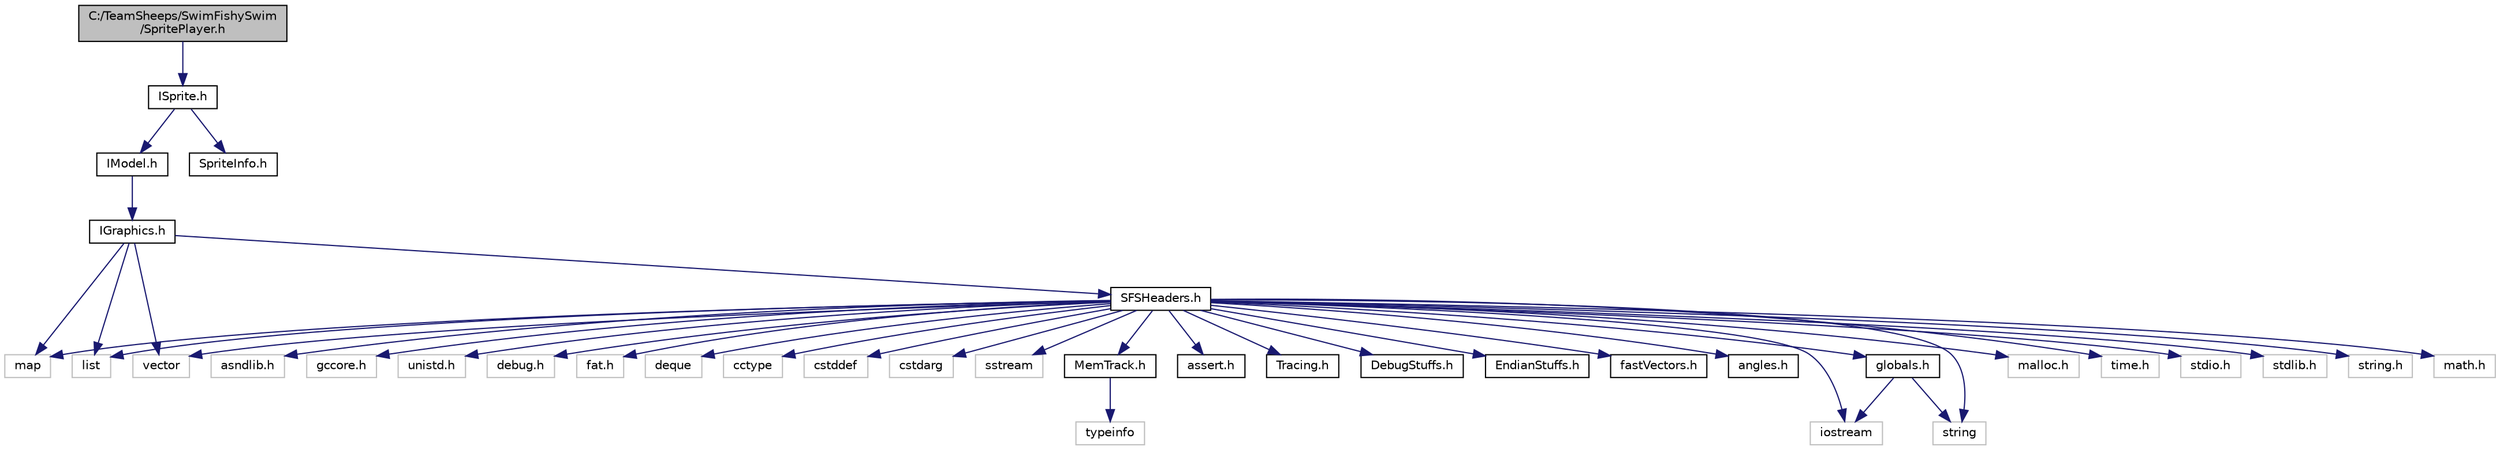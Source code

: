 digraph "C:/TeamSheeps/SwimFishySwim/SpritePlayer.h"
{
 // LATEX_PDF_SIZE
  edge [fontname="Helvetica",fontsize="10",labelfontname="Helvetica",labelfontsize="10"];
  node [fontname="Helvetica",fontsize="10",shape=record];
  Node1 [label="C:/TeamSheeps/SwimFishySwim\l/SpritePlayer.h",height=0.2,width=0.4,color="black", fillcolor="grey75", style="filled", fontcolor="black",tooltip=" "];
  Node1 -> Node2 [color="midnightblue",fontsize="10",style="solid",fontname="Helvetica"];
  Node2 [label="ISprite.h",height=0.2,width=0.4,color="black", fillcolor="white", style="filled",URL="$_i_sprite_8h.html",tooltip=" "];
  Node2 -> Node3 [color="midnightblue",fontsize="10",style="solid",fontname="Helvetica"];
  Node3 [label="IModel.h",height=0.2,width=0.4,color="black", fillcolor="white", style="filled",URL="$_i_model_8h.html",tooltip=" "];
  Node3 -> Node4 [color="midnightblue",fontsize="10",style="solid",fontname="Helvetica"];
  Node4 [label="IGraphics.h",height=0.2,width=0.4,color="black", fillcolor="white", style="filled",URL="$_i_graphics_8h.html",tooltip=" "];
  Node4 -> Node5 [color="midnightblue",fontsize="10",style="solid",fontname="Helvetica"];
  Node5 [label="map",height=0.2,width=0.4,color="grey75", fillcolor="white", style="filled",tooltip=" "];
  Node4 -> Node6 [color="midnightblue",fontsize="10",style="solid",fontname="Helvetica"];
  Node6 [label="list",height=0.2,width=0.4,color="grey75", fillcolor="white", style="filled",tooltip=" "];
  Node4 -> Node7 [color="midnightblue",fontsize="10",style="solid",fontname="Helvetica"];
  Node7 [label="vector",height=0.2,width=0.4,color="grey75", fillcolor="white", style="filled",tooltip=" "];
  Node4 -> Node8 [color="midnightblue",fontsize="10",style="solid",fontname="Helvetica"];
  Node8 [label="SFSHeaders.h",height=0.2,width=0.4,color="black", fillcolor="white", style="filled",URL="$_s_f_s_headers_8h.html",tooltip=" "];
  Node8 -> Node9 [color="midnightblue",fontsize="10",style="solid",fontname="Helvetica"];
  Node9 [label="globals.h",height=0.2,width=0.4,color="black", fillcolor="white", style="filled",URL="$globals_8h.html",tooltip=" "];
  Node9 -> Node10 [color="midnightblue",fontsize="10",style="solid",fontname="Helvetica"];
  Node10 [label="iostream",height=0.2,width=0.4,color="grey75", fillcolor="white", style="filled",tooltip=" "];
  Node9 -> Node11 [color="midnightblue",fontsize="10",style="solid",fontname="Helvetica"];
  Node11 [label="string",height=0.2,width=0.4,color="grey75", fillcolor="white", style="filled",tooltip=" "];
  Node8 -> Node12 [color="midnightblue",fontsize="10",style="solid",fontname="Helvetica"];
  Node12 [label="malloc.h",height=0.2,width=0.4,color="grey75", fillcolor="white", style="filled",tooltip=" "];
  Node8 -> Node13 [color="midnightblue",fontsize="10",style="solid",fontname="Helvetica"];
  Node13 [label="time.h",height=0.2,width=0.4,color="grey75", fillcolor="white", style="filled",tooltip=" "];
  Node8 -> Node14 [color="midnightblue",fontsize="10",style="solid",fontname="Helvetica"];
  Node14 [label="stdio.h",height=0.2,width=0.4,color="grey75", fillcolor="white", style="filled",tooltip=" "];
  Node8 -> Node15 [color="midnightblue",fontsize="10",style="solid",fontname="Helvetica"];
  Node15 [label="stdlib.h",height=0.2,width=0.4,color="grey75", fillcolor="white", style="filled",tooltip=" "];
  Node8 -> Node16 [color="midnightblue",fontsize="10",style="solid",fontname="Helvetica"];
  Node16 [label="string.h",height=0.2,width=0.4,color="grey75", fillcolor="white", style="filled",tooltip=" "];
  Node8 -> Node17 [color="midnightblue",fontsize="10",style="solid",fontname="Helvetica"];
  Node17 [label="math.h",height=0.2,width=0.4,color="grey75", fillcolor="white", style="filled",tooltip=" "];
  Node8 -> Node18 [color="midnightblue",fontsize="10",style="solid",fontname="Helvetica"];
  Node18 [label="asndlib.h",height=0.2,width=0.4,color="grey75", fillcolor="white", style="filled",tooltip=" "];
  Node8 -> Node19 [color="midnightblue",fontsize="10",style="solid",fontname="Helvetica"];
  Node19 [label="gccore.h",height=0.2,width=0.4,color="grey75", fillcolor="white", style="filled",tooltip=" "];
  Node8 -> Node20 [color="midnightblue",fontsize="10",style="solid",fontname="Helvetica"];
  Node20 [label="unistd.h",height=0.2,width=0.4,color="grey75", fillcolor="white", style="filled",tooltip=" "];
  Node8 -> Node21 [color="midnightblue",fontsize="10",style="solid",fontname="Helvetica"];
  Node21 [label="debug.h",height=0.2,width=0.4,color="grey75", fillcolor="white", style="filled",tooltip=" "];
  Node8 -> Node22 [color="midnightblue",fontsize="10",style="solid",fontname="Helvetica"];
  Node22 [label="fat.h",height=0.2,width=0.4,color="grey75", fillcolor="white", style="filled",tooltip=" "];
  Node8 -> Node7 [color="midnightblue",fontsize="10",style="solid",fontname="Helvetica"];
  Node8 -> Node6 [color="midnightblue",fontsize="10",style="solid",fontname="Helvetica"];
  Node8 -> Node5 [color="midnightblue",fontsize="10",style="solid",fontname="Helvetica"];
  Node8 -> Node23 [color="midnightblue",fontsize="10",style="solid",fontname="Helvetica"];
  Node23 [label="deque",height=0.2,width=0.4,color="grey75", fillcolor="white", style="filled",tooltip=" "];
  Node8 -> Node24 [color="midnightblue",fontsize="10",style="solid",fontname="Helvetica"];
  Node24 [label="cctype",height=0.2,width=0.4,color="grey75", fillcolor="white", style="filled",tooltip=" "];
  Node8 -> Node25 [color="midnightblue",fontsize="10",style="solid",fontname="Helvetica"];
  Node25 [label="cstddef",height=0.2,width=0.4,color="grey75", fillcolor="white", style="filled",tooltip=" "];
  Node8 -> Node26 [color="midnightblue",fontsize="10",style="solid",fontname="Helvetica"];
  Node26 [label="cstdarg",height=0.2,width=0.4,color="grey75", fillcolor="white", style="filled",tooltip=" "];
  Node8 -> Node11 [color="midnightblue",fontsize="10",style="solid",fontname="Helvetica"];
  Node8 -> Node10 [color="midnightblue",fontsize="10",style="solid",fontname="Helvetica"];
  Node8 -> Node27 [color="midnightblue",fontsize="10",style="solid",fontname="Helvetica"];
  Node27 [label="sstream",height=0.2,width=0.4,color="grey75", fillcolor="white", style="filled",tooltip=" "];
  Node8 -> Node28 [color="midnightblue",fontsize="10",style="solid",fontname="Helvetica"];
  Node28 [label="MemTrack.h",height=0.2,width=0.4,color="black", fillcolor="white", style="filled",URL="$_mem_track_8h.html",tooltip=" "];
  Node28 -> Node29 [color="midnightblue",fontsize="10",style="solid",fontname="Helvetica"];
  Node29 [label="typeinfo",height=0.2,width=0.4,color="grey75", fillcolor="white", style="filled",tooltip=" "];
  Node8 -> Node30 [color="midnightblue",fontsize="10",style="solid",fontname="Helvetica"];
  Node30 [label="assert.h",height=0.2,width=0.4,color="black", fillcolor="white", style="filled",URL="$assert_8h.html",tooltip=" "];
  Node8 -> Node31 [color="midnightblue",fontsize="10",style="solid",fontname="Helvetica"];
  Node31 [label="Tracing.h",height=0.2,width=0.4,color="black", fillcolor="white", style="filled",URL="$_tracing_8h.html",tooltip=" "];
  Node8 -> Node32 [color="midnightblue",fontsize="10",style="solid",fontname="Helvetica"];
  Node32 [label="DebugStuffs.h",height=0.2,width=0.4,color="black", fillcolor="white", style="filled",URL="$_debug_stuffs_8h.html",tooltip=" "];
  Node8 -> Node33 [color="midnightblue",fontsize="10",style="solid",fontname="Helvetica"];
  Node33 [label="EndianStuffs.h",height=0.2,width=0.4,color="black", fillcolor="white", style="filled",URL="$_endian_stuffs_8h.html",tooltip=" "];
  Node8 -> Node34 [color="midnightblue",fontsize="10",style="solid",fontname="Helvetica"];
  Node34 [label="fastVectors.h",height=0.2,width=0.4,color="black", fillcolor="white", style="filled",URL="$fast_vectors_8h.html",tooltip=" "];
  Node8 -> Node35 [color="midnightblue",fontsize="10",style="solid",fontname="Helvetica"];
  Node35 [label="angles.h",height=0.2,width=0.4,color="black", fillcolor="white", style="filled",URL="$angles_8h.html",tooltip=" "];
  Node2 -> Node36 [color="midnightblue",fontsize="10",style="solid",fontname="Helvetica"];
  Node36 [label="SpriteInfo.h",height=0.2,width=0.4,color="black", fillcolor="white", style="filled",URL="$_sprite_info_8h.html",tooltip=" "];
}
